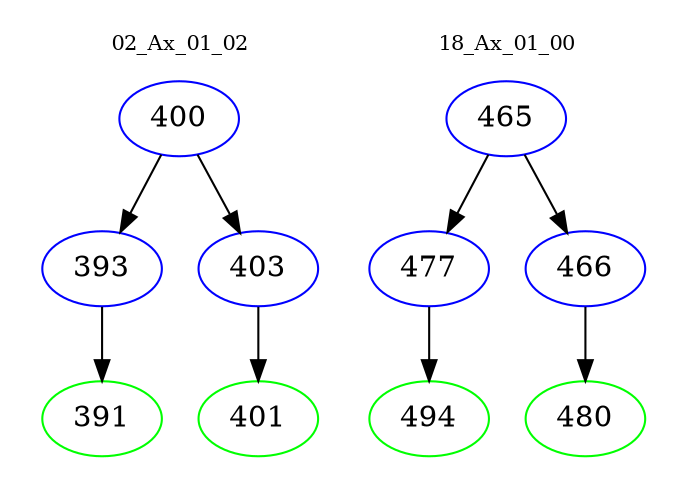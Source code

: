 digraph{
subgraph cluster_0 {
color = white
label = "02_Ax_01_02";
fontsize=10;
T0_400 [label="400", color="blue"]
T0_400 -> T0_393 [color="black"]
T0_393 [label="393", color="blue"]
T0_393 -> T0_391 [color="black"]
T0_391 [label="391", color="green"]
T0_400 -> T0_403 [color="black"]
T0_403 [label="403", color="blue"]
T0_403 -> T0_401 [color="black"]
T0_401 [label="401", color="green"]
}
subgraph cluster_1 {
color = white
label = "18_Ax_01_00";
fontsize=10;
T1_465 [label="465", color="blue"]
T1_465 -> T1_477 [color="black"]
T1_477 [label="477", color="blue"]
T1_477 -> T1_494 [color="black"]
T1_494 [label="494", color="green"]
T1_465 -> T1_466 [color="black"]
T1_466 [label="466", color="blue"]
T1_466 -> T1_480 [color="black"]
T1_480 [label="480", color="green"]
}
}
